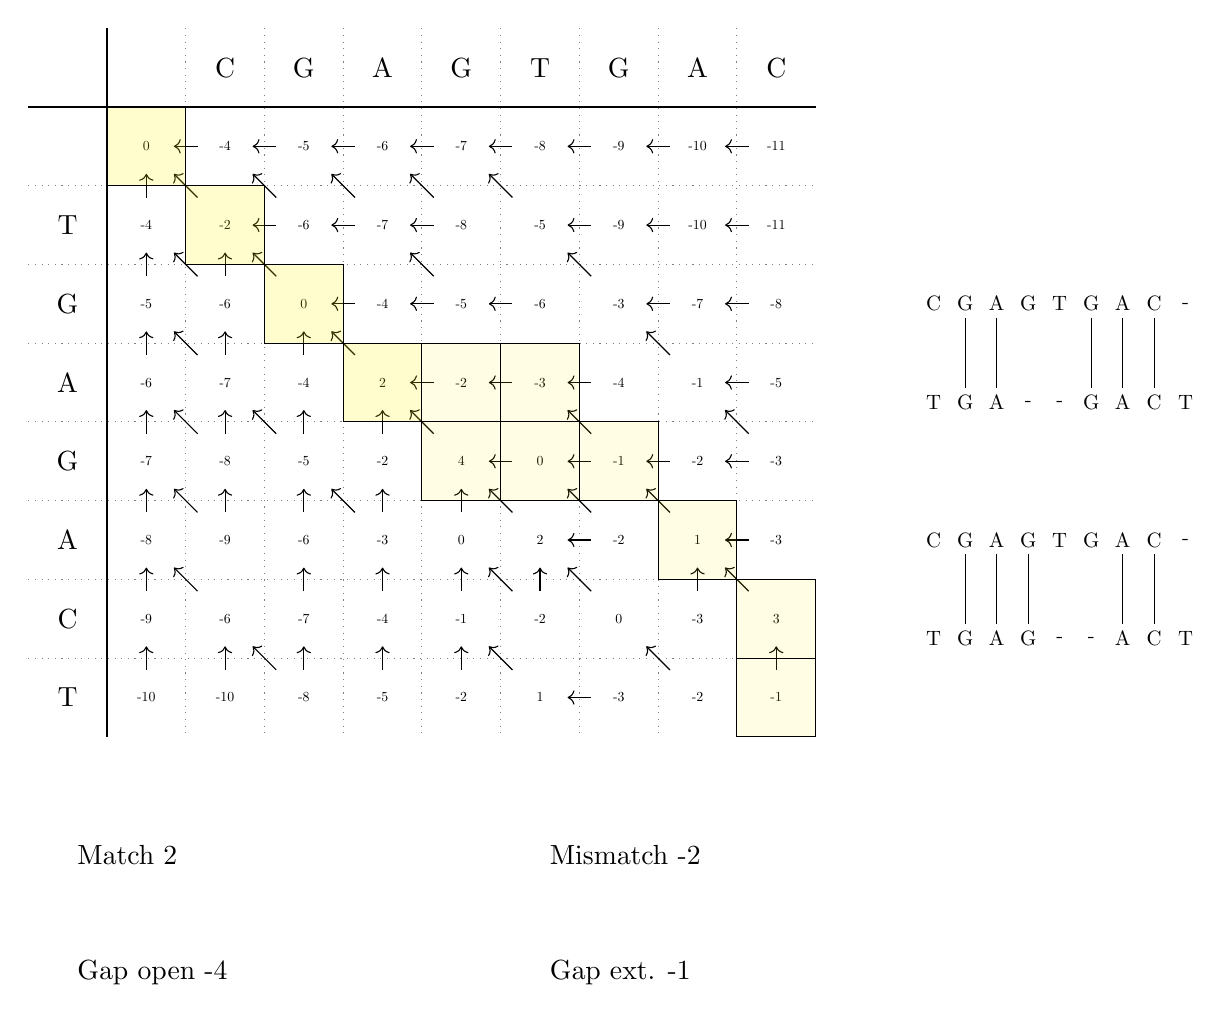 \node [right] at (1,-1) {Match 2};
\node [right] at (7,-1) {Mismatch -2};
\node [right] at (1,-2.5) {Gap open -4};
\node [right] at (7,-2.5) {Gap ext. -1};

\draw [-] (0.5,8.5) -- (10.5,8.5);
\draw [-] (1.5,9.5) -- (1.5,0.5);
\draw [-, dotted, opacity=0.5] (0.5,7.5) -- (10.5,7.5);
\draw [-, dotted, opacity=0.5] (2.5,9.5) -- (2.5,0.5);
	\node at (3,9) {C};
	\draw [-, dotted, opacity=0.5] (3.5,9.5) -- (3.5,0.5);
	\node at (4,9) {G};
	\draw [-, dotted, opacity=0.5] (4.5,9.5) -- (4.5,0.5);
	\node at (5,9) {A};
	\draw [-, dotted, opacity=0.5] (5.5,9.5) -- (5.5,0.5);
	\node at (6,9) {G};
	\draw [-, dotted, opacity=0.5] (6.5,9.5) -- (6.5,0.5);
	\node at (7,9) {T};
	\draw [-, dotted, opacity=0.5] (7.5,9.5) -- (7.5,0.5);
	\node at (8,9) {G};
	\draw [-, dotted, opacity=0.5] (8.5,9.5) -- (8.5,0.5);
	\node at (9,9) {A};
	\draw [-, dotted, opacity=0.5] (9.5,9.5) -- (9.5,0.5);
	\node at (10,9) {C};
	\node at (1,7) {T};
	\draw [-, dotted, opacity=0.5] (0.5,6.5) -- (10.5,6.5);
	\node at (1,6) {G};
	\draw [-, dotted, opacity=0.5] (0.5,5.5) -- (10.5,5.5);
	\node at (1,5) {A};
	\draw [-, dotted, opacity=0.5] (0.5,4.5) -- (10.5,4.5);
	\node at (1,4) {G};
	\draw [-, dotted, opacity=0.5] (0.5,3.5) -- (10.5,3.5);
	\node at (1,3) {A};
	\draw [-, dotted, opacity=0.5] (0.5,2.5) -- (10.5,2.5);
	\node at (1,2) {C};
	\draw [-, dotted, opacity=0.5] (0.5,1.5) -- (10.5,1.5);
	\node at (1,1) {T};


	\node[scale=0.5] at (2,8) {0};
	\node[scale=0.5] at (3,8) {-4};
	\draw [->] (2.65, 7+1) -- (2.35, 7+1);
	\node[scale=0.5] at(4,8) {-5};
	\draw [->] (3.65,7+1) -- (3.35,7+1);
	\node[scale=0.5] at(5,8) {-6};
	\draw [->] (4.65,7+1) -- (4.35,7+1);
	\node[scale=0.5] at(6,8) {-7};
	\draw [->] (5.65,7+1) -- (5.35,7+1);
	\node[scale=0.5] at(7,8) {-8};
	\draw [->] (6.65,7+1) -- (6.35,7+1);
	\node[scale=0.5] at(8,8) {-9};
	\draw [->] (7.65,7+1) -- (7.35,7+1);
	\node[scale=0.5] at(9,8) {-10};
	\draw [->] (8.65,7+1) -- (8.35,7+1);
	\node[scale=0.5] at(10,8) {-11};
	\draw [->] (9.65,7+1) -- (9.35,7+1);
	\node[scale=0.5] at (2,7) {-4};
	\draw [->] (2,7 + 0.35) -- (2, 7 + 0.65);
	\node[scale=0.5] at(2,6) {-5};
	\draw [->] (2,7-1 + 0.35) -- (2, 7-1 + 0.65);
	\node[scale=0.5] at(2,5) {-6};
	\draw [->] (2,7-2 + 0.35) -- (2, 7-2 + 0.65);
	\node[scale=0.5] at(2,4) {-7};
	\draw [->] (2,7-3 + 0.35) -- (2, 7-3 + 0.65);
	\node[scale=0.5] at(2,3) {-8};
	\draw [->] (2,7-4 + 0.35) -- (2, 7-4 + 0.65);
	\node[scale=0.5] at(2,2) {-9};
	\draw [->] (2,7-5 + 0.35) -- (2, 7-5 + 0.65);
	\node[scale=0.5] at(2,1) {-10};
	\draw [->] (2,7-6 + 0.35) -- (2, 7-6 + 0.65);


	\node [scale=0.5] at (3,7) {-2};
	\draw [->] (2.65,7.35) -- (2.35,7.65);
	\node [scale=0.5] at (4,7) {-6};
	\draw [->] (3.65,7.35) -- (3.35,7.65);
	\draw [->] (3.65,7) -- (3.35,7);
	\node [scale=0.5] at (5,7) {-7};
	\draw [->] (4.65,7.35) -- (4.35,7.65);
	\draw [->] (4.65,7) -- (4.35,7);
	\node [scale=0.5] at (6,7) {-8};
	\draw [->] (5.65,7.35) -- (5.35,7.65);
	\draw [->] (5.65,7) -- (5.35,7);
	\node [scale=0.5] at (7,7) {-5};
	\draw [->] (6.65,7.35) -- (6.35,7.65);
	\node [scale=0.5] at (8,7) {-9};
	\draw [->] (7.65,7) -- (7.35,7);
	\node [scale=0.5] at (9,7) {-10};
	\draw [->] (8.65,7) -- (8.35,7);
	\node [scale=0.5] at (10,7) {-11};
	\draw [->] (9.65,7) -- (9.35,7);


	\node [scale=0.5] at (3,6) {-6};
	\draw [->] (2.65,6.35) -- (2.35,6.65);
	\draw [->] (3,6.35) -- (3,6.65);
	\node [scale=0.5] at (4,6) {0};
	\draw [->] (3.65,6.35) -- (3.35,6.65);
	\node [scale=0.5] at (5,6) {-4};
	\draw [->] (4.65,6) -- (4.35,6);
	\node [scale=0.5] at (6,6) {-5};
	\draw [->] (5.65,6.35) -- (5.35,6.65);
	\draw [->] (5.65,6) -- (5.35,6);
	\node [scale=0.5] at (7,6) {-6};
	\draw [->] (6.65,6) -- (6.35,6);
	\node [scale=0.5] at (8,6) {-3};
	\draw [->] (7.65,6.35) -- (7.35,6.65);
	\node [scale=0.5] at (9,6) {-7};
	\draw [->] (8.65,6) -- (8.35,6);
	\node [scale=0.5] at (10,6) {-8};
	\draw [->] (9.65,6) -- (9.35,6);


	\node [scale=0.5] at (3,5) {-7};
	\draw [->] (2.65,5.35) -- (2.35,5.65);
	\draw [->] (3,5.35) -- (3,5.65);
	\node [scale=0.5] at (4,5) {-4};
	\draw [->] (4,5.35) -- (4,5.65);
	\node [scale=0.5] at (5,5) {2};
	\draw [->] (4.65,5.35) -- (4.35,5.65);
	\node [scale=0.5] at (6,5) {-2};
	\draw [->] (5.65,5) -- (5.35,5);
	\node [scale=0.5] at (7,5) {-3};
	\draw [->] (6.65,5) -- (6.35,5);
	\node [scale=0.5] at (8,5) {-4};
	\draw [->] (7.65,5) -- (7.35,5);
	\node [scale=0.5] at (9,5) {-1};
	\draw [->] (8.65,5.35) -- (8.35,5.65);
	\node [scale=0.5] at (10,5) {-5};
	\draw [->] (9.65,5) -- (9.35,5);


	\node [scale=0.5] at (3,4) {-8};
	\draw [->] (2.65,4.35) -- (2.35,4.65);
	\draw [->] (3,4.35) -- (3,4.65);
	\node [scale=0.5] at (4,4) {-5};
	\draw [->] (3.65,4.35) -- (3.35,4.65);
	\draw [->] (4,4.35) -- (4,4.65);
	\node [scale=0.5] at (5,4) {-2};
	\draw [->] (5,4.35) -- (5,4.65);
	\node [scale=0.5] at (6,4) {4};
	\draw [->] (5.65,4.35) -- (5.35,4.65);
	\node [scale=0.5] at (7,4) {0};
	\draw [->] (6.65,4) -- (6.35,4);
	\node [scale=0.5] at (8,4) {-1};
	\draw [->] (7.65,4.35) -- (7.35,4.65);
	\draw [->] (7.65,4) -- (7.35,4);
	\node [scale=0.5] at (9,4) {-2};
	\draw [->] (8.65,4) -- (8.35,4);
	\node [scale=0.5] at (10,4) {-3};
	\draw [->] (9.65,4.35) -- (9.35,4.65);
	\draw [->] (9.65,4) -- (9.35,4);


	\node [scale=0.5] at (3,3) {-9};
	\draw [->] (2.65,3.35) -- (2.35,3.65);
	\draw [->] (3,3.35) -- (3,3.65);
	\node [scale=0.5] at (4,3) {-6};
	\draw [->] (4,3.35) -- (4,3.65);
	\node [scale=0.5] at (5,3) {-3};
	\draw [->] (4.65,3.35) -- (4.35,3.65);
	\draw [->] (5,3.35) -- (5,3.65);
	\node [scale=0.5] at (6,3) {0};
	\draw [->] (6,3.35) -- (6,3.65);
	\node [scale=0.5] at (7,3) {2};
	\draw [->] (6.65,3.35) -- (6.35,3.65);
	\node [scale=0.5] at (8,3) {-2};
	\draw [->] (7.65,3.35) -- (7.35,3.65);
	\draw [->] (7.65,3) -- (7.35,3);
	\node [scale=0.5] at (9,3) {1};
	\draw [->] (8.65,3.35) -- (8.35,3.65);
	\node [scale=0.5] at (10,3) {-3};
	\draw [->] (9.65,3) -- (9.35,3);


	\node [scale=0.5] at (3,2) {-6};
	\draw [->] (2.65,2.35) -- (2.35,2.65);
	\node [scale=0.5] at (4,2) {-7};
	\draw [->] (4,2.35) -- (4,2.65);
	\node [scale=0.5] at (5,2) {-4};
	\draw [->] (5,2.35) -- (5,2.65);
	\node [scale=0.5] at (6,2) {-1};
	\draw [->] (6,2.35) -- (6,2.65);
	\node [scale=0.5] at (7,2) {-2};
	\draw [->] (6.65,2.35) -- (6.35,2.65);
	\draw [->] (7,2.35) -- (7,2.65);
	\node [scale=0.5] at (8,2) {0};
	\draw [->] (7.65,2.35) -- (7.35,2.65);
	\node [scale=0.5] at (9,2) {-3};
	\draw [->] (9,2.35) -- (9,2.65);
	\node [scale=0.5] at (10,2) {3};
	\draw [->] (9.65,2.35) -- (9.35,2.65);


	\node [scale=0.5] at (3,1) {-10};
	\draw [->] (3,1.35) -- (3,1.65);
	\node [scale=0.5] at (4,1) {-8};
	\draw [->] (3.65,1.35) -- (3.35,1.65);
	\draw [->] (4,1.35) -- (4,1.65);
	\node [scale=0.5] at (5,1) {-5};
	\draw [->] (5,1.35) -- (5,1.65);
	\node [scale=0.5] at (6,1) {-2};
	\draw [->] (6,1.35) -- (6,1.65);
	\node [scale=0.5] at (7,1) {1};
	\draw [->] (6.65,1.35) -- (6.35,1.65);
	\node [scale=0.5] at (8,1) {-3};
	\draw [->] (7.65,1) -- (7.35,1);
	\node [scale=0.5] at (9,1) {-2};
	\draw [->] (8.65,1.35) -- (8.35,1.65);
	\node [scale=0.5] at (10,1) {-1};
	\draw [->] (10,1.35) -- (10,1.65);


\draw [fill=yellow, fill opacity=0.1] (9.5,0.5) rectangle (10.5,1.5);


\draw [fill=yellow, fill opacity=0.1] (9.5,1.5) rectangle (10.5,2.5);


\draw [fill=yellow, fill opacity=0.1] (8.5,2.5) rectangle (9.5,3.5);


\draw [fill=yellow, fill opacity=0.1] (7.5,3.5) rectangle (8.5,4.5);


\draw [fill=yellow, fill opacity=0.1] (6.5,4.5) rectangle (7.5,5.5);


\draw [fill=yellow, fill opacity=0.1] (5.5,4.5) rectangle (6.5,5.5);


\draw [fill=yellow, fill opacity=0.1] (4.5,4.5) rectangle (5.5,5.5);


\draw [fill=yellow, fill opacity=0.1] (3.5,5.5) rectangle (4.5,6.5);


\draw [fill=yellow, fill opacity=0.1] (2.5,6.5) rectangle (3.5,7.5);


\draw [fill=yellow, fill opacity=0.1] (1.5,7.5) rectangle (2.5,8.5);


\draw [fill=yellow, fill opacity=0.1] (6.5,3.5) rectangle (7.5,4.5);


\draw [fill=yellow, fill opacity=0.1] (5.5,3.5) rectangle (6.5,4.5);


\draw [fill=yellow, fill opacity=0.1] (4.5,4.5) rectangle (5.5,5.5);


\draw [fill=yellow, fill opacity=0.1] (3.5,5.5) rectangle (4.5,6.5);


\draw [fill=yellow, fill opacity=0.1] (2.5,6.5) rectangle (3.5,7.5);


\draw [fill=yellow, fill opacity=0.1] (1.5,7.5) rectangle (2.5,8.5);


\node [scale=0.75] (s1) at (12 + 0/2.5, 6) {C};
\node [scale=0.75] (s2) at (12 + 0/2.5, 6-1.25) {T};
\node [scale=0.75] (s1) at (12 + 1/2.5, 6) {G};
\node [scale=0.75] (s2) at (12 + 1/2.5, 6-1.25) {G};
\draw [-] (s1) -- (s2);
\node [scale=0.75] (s1) at (12 + 2/2.5, 6) {A};
\node [scale=0.75] (s2) at (12 + 2/2.5, 6-1.25) {A};
\draw [-] (s1) -- (s2);
\node [scale=0.75] (s1) at (12 + 3/2.5, 6) {G};
\node [scale=0.75] (s2) at (12 + 3/2.5, 6-1.25) {-};
\node [scale=0.75] (s1) at (12 + 4/2.5, 6) {T};
\node [scale=0.75] (s2) at (12 + 4/2.5, 6-1.25) {-};
\node [scale=0.75] (s1) at (12 + 5/2.5, 6) {G};
\node [scale=0.75] (s2) at (12 + 5/2.5, 6-1.25) {G};
\draw [-] (s1) -- (s2);
\node [scale=0.75] (s1) at (12 + 6/2.5, 6) {A};
\node [scale=0.75] (s2) at (12 + 6/2.5, 6-1.25) {A};
\draw [-] (s1) -- (s2);
\node [scale=0.75] (s1) at (12 + 7/2.5, 6) {C};
\node [scale=0.75] (s2) at (12 + 7/2.5, 6-1.25) {C};
\draw [-] (s1) -- (s2);
\node [scale=0.75] (s1) at (12 + 8/2.5, 6) {-};
\node [scale=0.75] (s2) at (12 + 8/2.5, 6-1.25) {T};
\node [scale=0.75] (s1) at (12 + 0/2.5, 3) {C};
\node [scale=0.75] (s2) at (12 + 0/2.5, 3-1.25) {T};
\node [scale=0.75] (s1) at (12 + 1/2.5, 3) {G};
\node [scale=0.75] (s2) at (12 + 1/2.5, 3-1.25) {G};
\draw [-] (s1) -- (s2);
\node [scale=0.75] (s1) at (12 + 2/2.5, 3) {A};
\node [scale=0.75] (s2) at (12 + 2/2.5, 3-1.25) {A};
\draw [-] (s1) -- (s2);
\node [scale=0.75] (s1) at (12 + 3/2.5, 3) {G};
\node [scale=0.75] (s2) at (12 + 3/2.5, 3-1.25) {G};
\draw [-] (s1) -- (s2);
\node [scale=0.75] (s1) at (12 + 4/2.5, 3) {T};
\node [scale=0.75] (s2) at (12 + 4/2.5, 3-1.25) {-};
\node [scale=0.75] (s1) at (12 + 5/2.5, 3) {G};
\node [scale=0.75] (s2) at (12 + 5/2.5, 3-1.25) {-};
\node [scale=0.75] (s1) at (12 + 6/2.5, 3) {A};
\node [scale=0.75] (s2) at (12 + 6/2.5, 3-1.25) {A};
\draw [-] (s1) -- (s2);
\node [scale=0.75] (s1) at (12 + 7/2.5, 3) {C};
\node [scale=0.75] (s2) at (12 + 7/2.5, 3-1.25) {C};
\draw [-] (s1) -- (s2);
\node [scale=0.75] (s1) at (12 + 8/2.5, 3) {-};
\node [scale=0.75] (s2) at (12 + 8/2.5, 3-1.25) {T};

